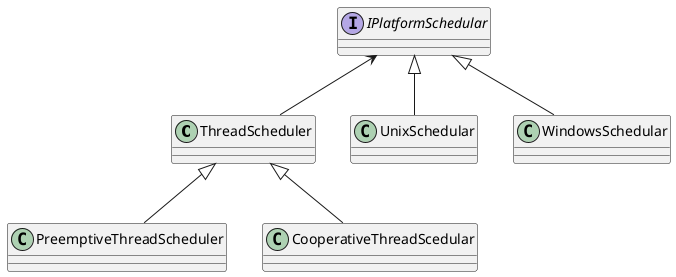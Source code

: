 @startuml bridge
scale 1

class ThreadScheduler {}
class PreemptiveThreadScheduler {}
class CooperativeThreadScedular {}
interface IPlatformSchedular {}
class UnixSchedular {}
class WindowsSchedular {}

IPlatformSchedular <-- ThreadScheduler

ThreadScheduler <|-- PreemptiveThreadScheduler
ThreadScheduler <|-- CooperativeThreadScedular

IPlatformSchedular <|-- UnixSchedular
IPlatformSchedular <|-- WindowsSchedular

@enduml